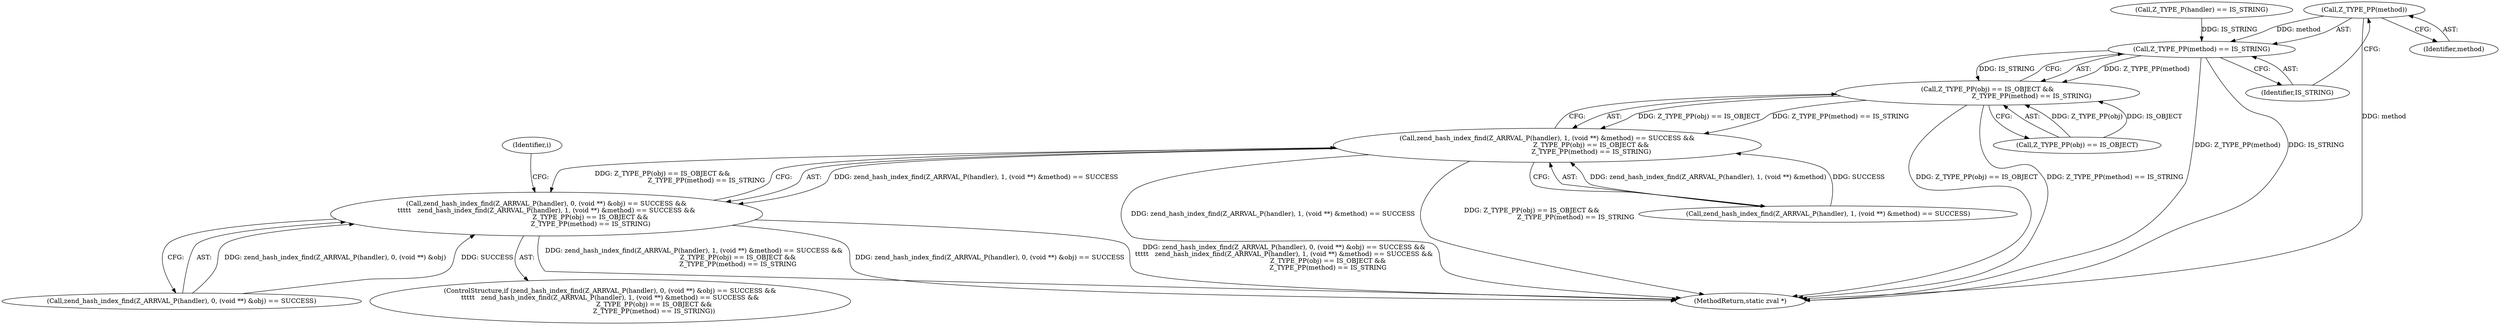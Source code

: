 digraph "0_php_dccda88f27a084bcbbb30198ace12b4e7ae961cc_10@pointer" {
"1000241" [label="(Call,Z_TYPE_PP(method))"];
"1000240" [label="(Call,Z_TYPE_PP(method) == IS_STRING)"];
"1000235" [label="(Call,Z_TYPE_PP(obj) == IS_OBJECT &&\n                                           Z_TYPE_PP(method) == IS_STRING)"];
"1000224" [label="(Call,zend_hash_index_find(Z_ARRVAL_P(handler), 1, (void **) &method) == SUCCESS &&\n                                           Z_TYPE_PP(obj) == IS_OBJECT &&\n                                           Z_TYPE_PP(method) == IS_STRING)"];
"1000213" [label="(Call,zend_hash_index_find(Z_ARRVAL_P(handler), 0, (void **) &obj) == SUCCESS &&\n\t\t\t\t\t   zend_hash_index_find(Z_ARRVAL_P(handler), 1, (void **) &method) == SUCCESS &&\n                                           Z_TYPE_PP(obj) == IS_OBJECT &&\n                                           Z_TYPE_PP(method) == IS_STRING)"];
"1000241" [label="(Call,Z_TYPE_PP(method))"];
"1000213" [label="(Call,zend_hash_index_find(Z_ARRVAL_P(handler), 0, (void **) &obj) == SUCCESS &&\n\t\t\t\t\t   zend_hash_index_find(Z_ARRVAL_P(handler), 1, (void **) &method) == SUCCESS &&\n                                           Z_TYPE_PP(obj) == IS_OBJECT &&\n                                           Z_TYPE_PP(method) == IS_STRING)"];
"1000225" [label="(Call,zend_hash_index_find(Z_ARRVAL_P(handler), 1, (void **) &method) == SUCCESS)"];
"1000242" [label="(Identifier,method)"];
"1000236" [label="(Call,Z_TYPE_PP(obj) == IS_OBJECT)"];
"1000240" [label="(Call,Z_TYPE_PP(method) == IS_STRING)"];
"1000214" [label="(Call,zend_hash_index_find(Z_ARRVAL_P(handler), 0, (void **) &obj) == SUCCESS)"];
"1000206" [label="(Call,Z_TYPE_P(handler) == IS_STRING)"];
"1000235" [label="(Call,Z_TYPE_PP(obj) == IS_OBJECT &&\n                                           Z_TYPE_PP(method) == IS_STRING)"];
"1000243" [label="(Identifier,IS_STRING)"];
"1000212" [label="(ControlStructure,if (zend_hash_index_find(Z_ARRVAL_P(handler), 0, (void **) &obj) == SUCCESS &&\n\t\t\t\t\t   zend_hash_index_find(Z_ARRVAL_P(handler), 1, (void **) &method) == SUCCESS &&\n                                           Z_TYPE_PP(obj) == IS_OBJECT &&\n                                           Z_TYPE_PP(method) == IS_STRING))"];
"1000296" [label="(MethodReturn,static zval *)"];
"1000248" [label="(Identifier,i)"];
"1000224" [label="(Call,zend_hash_index_find(Z_ARRVAL_P(handler), 1, (void **) &method) == SUCCESS &&\n                                           Z_TYPE_PP(obj) == IS_OBJECT &&\n                                           Z_TYPE_PP(method) == IS_STRING)"];
"1000241" -> "1000240"  [label="AST: "];
"1000241" -> "1000242"  [label="CFG: "];
"1000242" -> "1000241"  [label="AST: "];
"1000243" -> "1000241"  [label="CFG: "];
"1000241" -> "1000296"  [label="DDG: method"];
"1000241" -> "1000240"  [label="DDG: method"];
"1000240" -> "1000235"  [label="AST: "];
"1000240" -> "1000243"  [label="CFG: "];
"1000243" -> "1000240"  [label="AST: "];
"1000235" -> "1000240"  [label="CFG: "];
"1000240" -> "1000296"  [label="DDG: Z_TYPE_PP(method)"];
"1000240" -> "1000296"  [label="DDG: IS_STRING"];
"1000240" -> "1000235"  [label="DDG: Z_TYPE_PP(method)"];
"1000240" -> "1000235"  [label="DDG: IS_STRING"];
"1000206" -> "1000240"  [label="DDG: IS_STRING"];
"1000235" -> "1000224"  [label="AST: "];
"1000235" -> "1000236"  [label="CFG: "];
"1000236" -> "1000235"  [label="AST: "];
"1000224" -> "1000235"  [label="CFG: "];
"1000235" -> "1000296"  [label="DDG: Z_TYPE_PP(obj) == IS_OBJECT"];
"1000235" -> "1000296"  [label="DDG: Z_TYPE_PP(method) == IS_STRING"];
"1000235" -> "1000224"  [label="DDG: Z_TYPE_PP(obj) == IS_OBJECT"];
"1000235" -> "1000224"  [label="DDG: Z_TYPE_PP(method) == IS_STRING"];
"1000236" -> "1000235"  [label="DDG: Z_TYPE_PP(obj)"];
"1000236" -> "1000235"  [label="DDG: IS_OBJECT"];
"1000224" -> "1000213"  [label="AST: "];
"1000224" -> "1000225"  [label="CFG: "];
"1000225" -> "1000224"  [label="AST: "];
"1000213" -> "1000224"  [label="CFG: "];
"1000224" -> "1000296"  [label="DDG: zend_hash_index_find(Z_ARRVAL_P(handler), 1, (void **) &method) == SUCCESS"];
"1000224" -> "1000296"  [label="DDG: Z_TYPE_PP(obj) == IS_OBJECT &&\n                                           Z_TYPE_PP(method) == IS_STRING"];
"1000224" -> "1000213"  [label="DDG: zend_hash_index_find(Z_ARRVAL_P(handler), 1, (void **) &method) == SUCCESS"];
"1000224" -> "1000213"  [label="DDG: Z_TYPE_PP(obj) == IS_OBJECT &&\n                                           Z_TYPE_PP(method) == IS_STRING"];
"1000225" -> "1000224"  [label="DDG: zend_hash_index_find(Z_ARRVAL_P(handler), 1, (void **) &method)"];
"1000225" -> "1000224"  [label="DDG: SUCCESS"];
"1000213" -> "1000212"  [label="AST: "];
"1000213" -> "1000214"  [label="CFG: "];
"1000214" -> "1000213"  [label="AST: "];
"1000248" -> "1000213"  [label="CFG: "];
"1000213" -> "1000296"  [label="DDG: zend_hash_index_find(Z_ARRVAL_P(handler), 0, (void **) &obj) == SUCCESS"];
"1000213" -> "1000296"  [label="DDG: zend_hash_index_find(Z_ARRVAL_P(handler), 0, (void **) &obj) == SUCCESS &&\n\t\t\t\t\t   zend_hash_index_find(Z_ARRVAL_P(handler), 1, (void **) &method) == SUCCESS &&\n                                           Z_TYPE_PP(obj) == IS_OBJECT &&\n                                           Z_TYPE_PP(method) == IS_STRING"];
"1000213" -> "1000296"  [label="DDG: zend_hash_index_find(Z_ARRVAL_P(handler), 1, (void **) &method) == SUCCESS &&\n                                           Z_TYPE_PP(obj) == IS_OBJECT &&\n                                           Z_TYPE_PP(method) == IS_STRING"];
"1000214" -> "1000213"  [label="DDG: zend_hash_index_find(Z_ARRVAL_P(handler), 0, (void **) &obj)"];
"1000214" -> "1000213"  [label="DDG: SUCCESS"];
}
